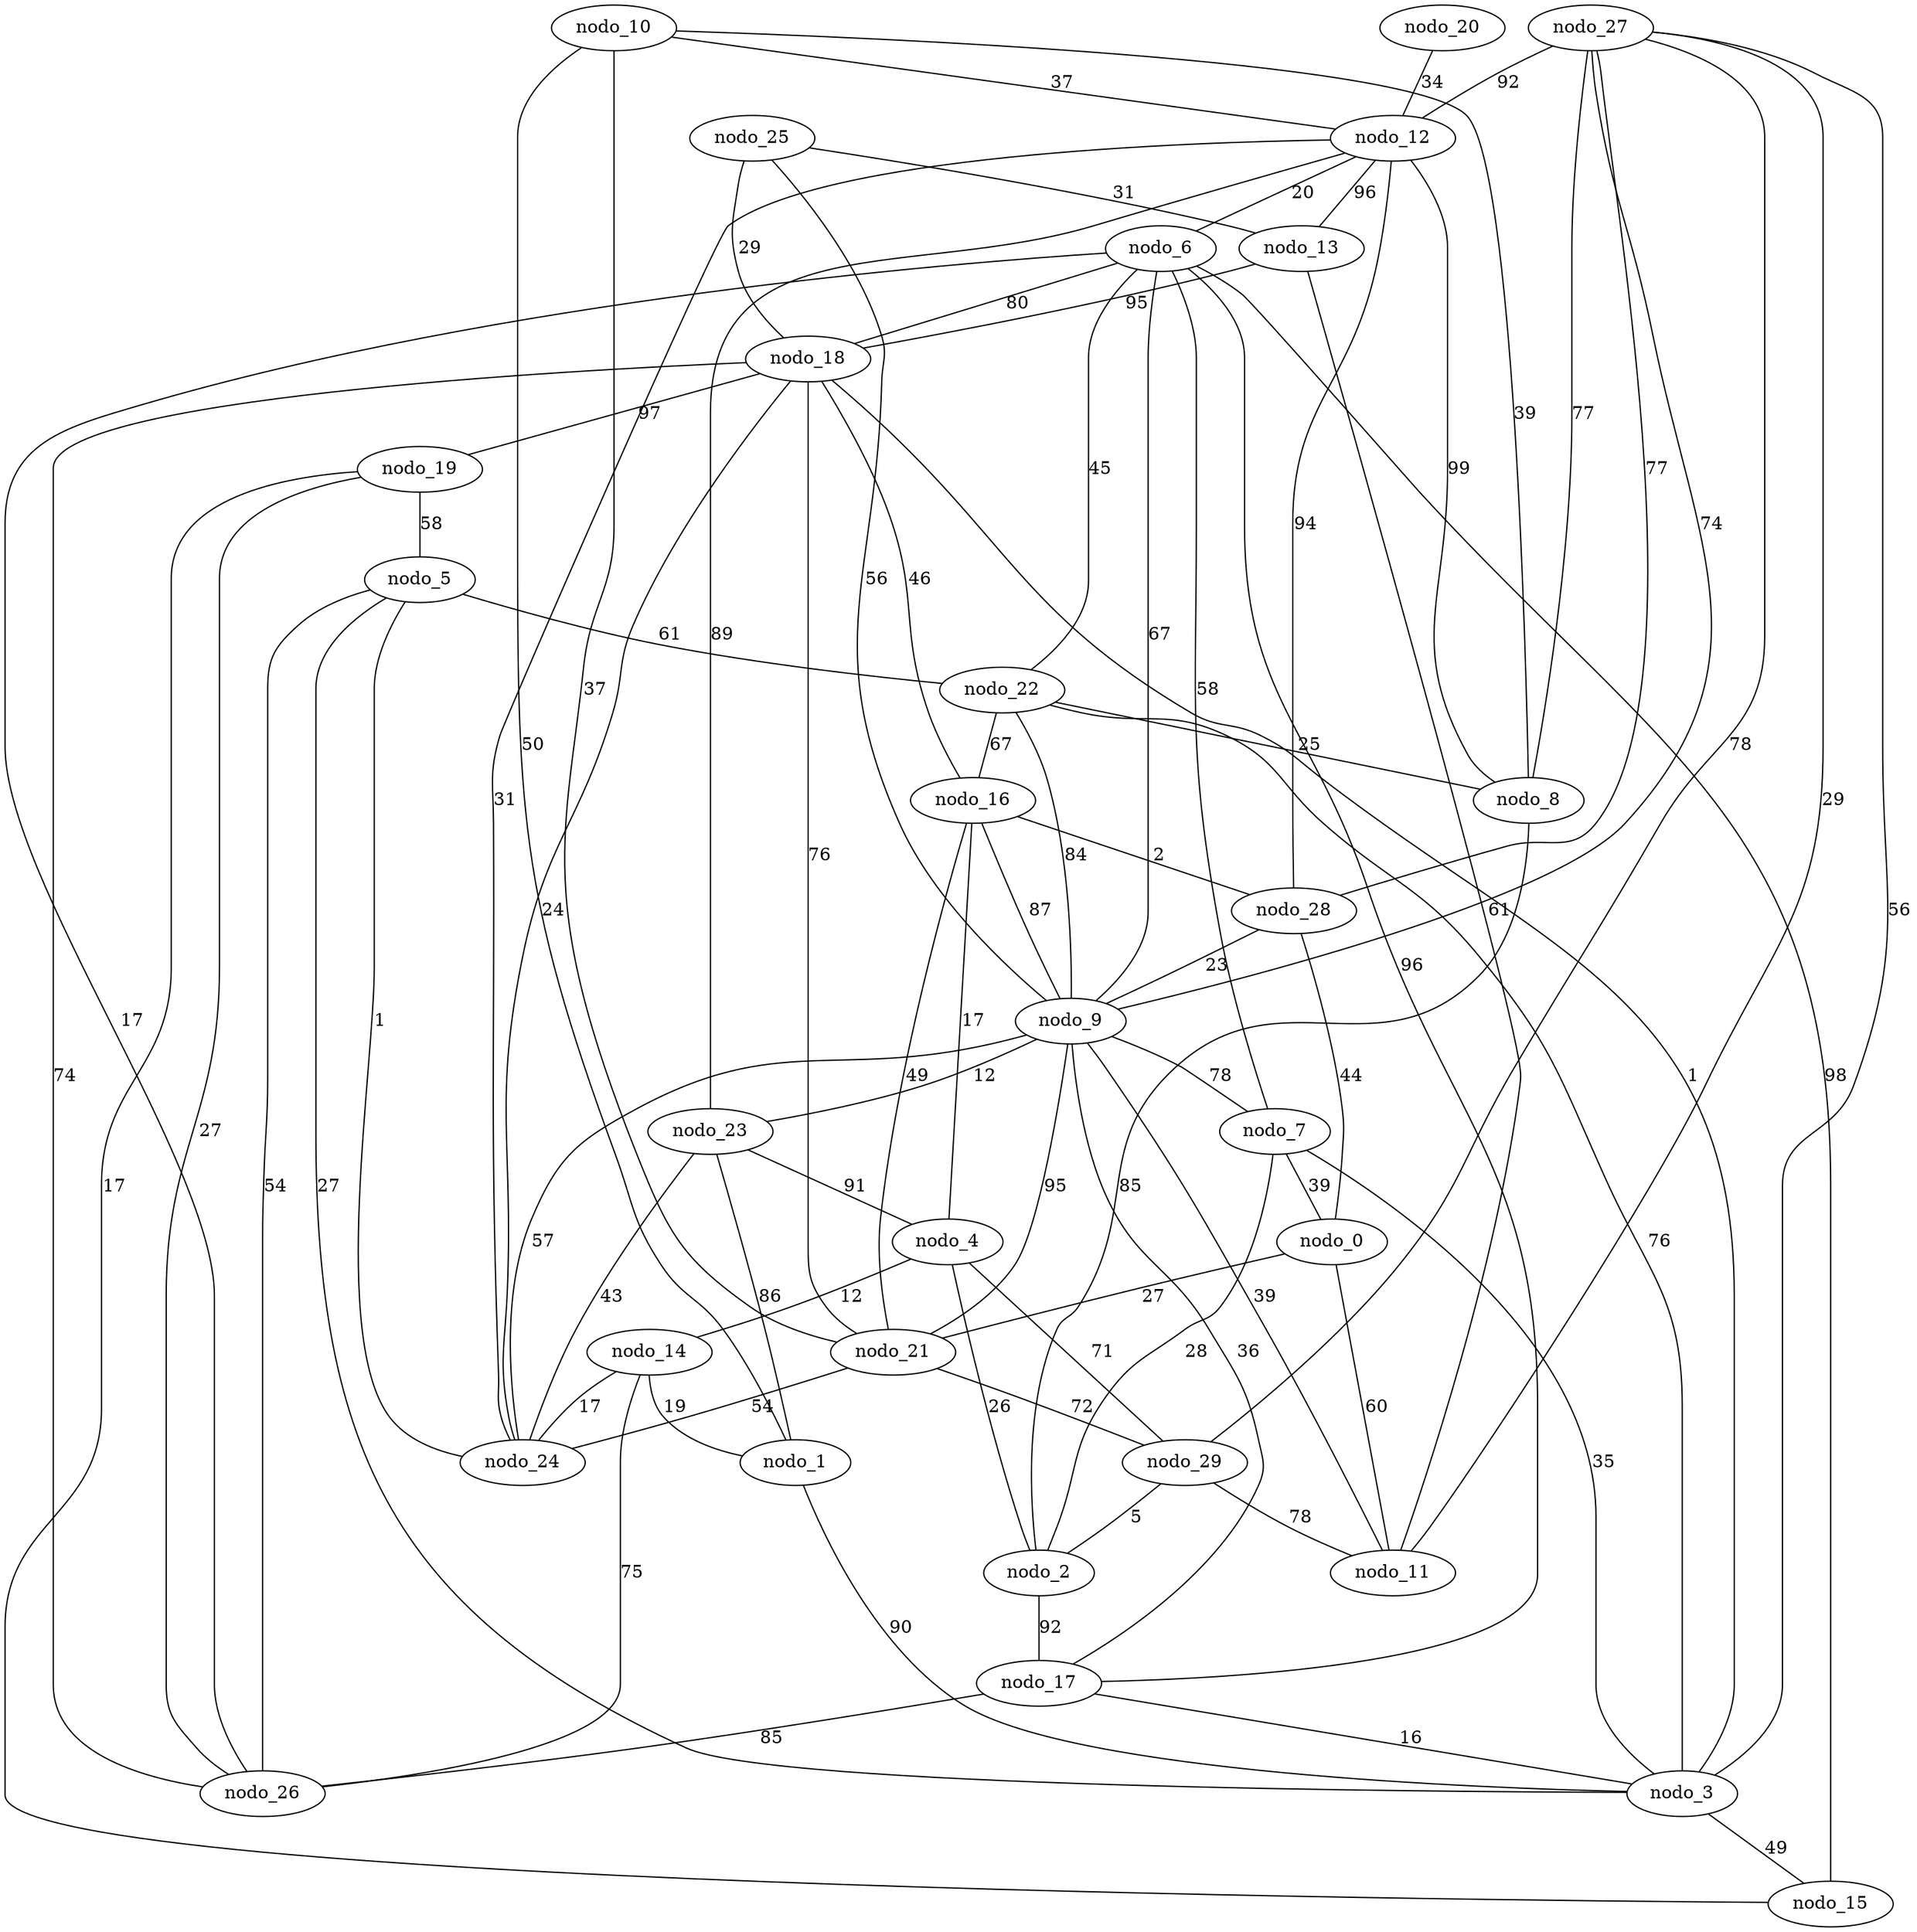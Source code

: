 graph gen_gilbert_30 {
  nodo_27 -- nodo_12 [label=92 weight=92];
  nodo_27 -- nodo_11 [label=29 weight=29];
  nodo_14 -- nodo_1 [label=19 weight=19];
  nodo_10 -- nodo_1 [label=50 weight=50];
  nodo_10 -- nodo_12 [label=37 weight=37];
  nodo_4 -- nodo_16 [label=17 weight=17];
  nodo_18 -- nodo_19 [label=97 weight=97];
  nodo_10 -- nodo_8 [label=39 weight=39];
  nodo_12 -- nodo_6 [label=20 weight=20];
  nodo_9 -- nodo_27 [label=74 weight=74];
  nodo_8 -- nodo_12 [label=99 weight=99];
  nodo_5 -- nodo_22 [label=61 weight=61];
  nodo_9 -- nodo_24 [label=57 weight=57];
  nodo_14 -- nodo_24 [label=17 weight=17];
  nodo_20 -- nodo_12 [label=34 weight=34];
  nodo_10 -- nodo_21 [label=37 weight=37];
  nodo_13 -- nodo_11 [label=61 weight=61];
  nodo_4 -- nodo_14 [label=12 weight=12];
  nodo_28 -- nodo_9 [label=23 weight=23];
  nodo_21 -- nodo_24 [label=54 weight=54];
  nodo_9 -- nodo_23 [label=12 weight=12];
  nodo_24 -- nodo_18 [label=24 weight=24];
  nodo_21 -- nodo_29 [label=72 weight=72];
  nodo_23 -- nodo_4 [label=91 weight=91];
  nodo_0 -- nodo_28 [label=44 weight=44];
  nodo_23 -- nodo_1 [label=86 weight=86];
  nodo_1 -- nodo_3 [label=90 weight=90];
  nodo_3 -- nodo_15 [label=49 weight=49];
  nodo_7 -- nodo_0 [label=39 weight=39];
  nodo_3 -- nodo_5 [label=27 weight=27];
  nodo_7 -- nodo_2 [label=28 weight=28];
  nodo_25 -- nodo_9 [label=56 weight=56];
  nodo_3 -- nodo_18 [label=1 weight=1];
  nodo_4 -- nodo_29 [label=71 weight=71];
  nodo_7 -- nodo_3 [label=35 weight=35];
  nodo_14 -- nodo_26 [label=75 weight=75];
  nodo_29 -- nodo_2 [label=5 weight=5];
  nodo_21 -- nodo_9 [label=95 weight=95];
  nodo_27 -- nodo_3 [label=56 weight=56];
  nodo_13 -- nodo_18 [label=95 weight=95];
  nodo_9 -- nodo_7 [label=78 weight=78];
  nodo_17 -- nodo_26 [label=85 weight=85];
  nodo_8 -- nodo_27 [label=77 weight=77];
  nodo_0 -- nodo_21 [label=27 weight=27];
  nodo_29 -- nodo_11 [label=78 weight=78];
  nodo_25 -- nodo_13 [label=31 weight=31];
  nodo_11 -- nodo_0 [label=60 weight=60];
  nodo_6 -- nodo_18 [label=80 weight=80];
  nodo_19 -- nodo_5 [label=58 weight=58];
  nodo_12 -- nodo_13 [label=96 weight=96];
  nodo_2 -- nodo_17 [label=92 weight=92];
  nodo_16 -- nodo_18 [label=46 weight=46];
  nodo_17 -- nodo_3 [label=16 weight=16];
  nodo_6 -- nodo_15 [label=98 weight=98];
  nodo_12 -- nodo_23 [label=89 weight=89];
  nodo_16 -- nodo_21 [label=49 weight=49];
  nodo_6 -- nodo_17 [label=96 weight=96];
  nodo_19 -- nodo_15 [label=17 weight=17];
  nodo_26 -- nodo_18 [label=74 weight=74];
  nodo_23 -- nodo_24 [label=43 weight=43];
  nodo_27 -- nodo_28 [label=77 weight=77];
  nodo_22 -- nodo_16 [label=67 weight=67];
  nodo_22 -- nodo_6 [label=45 weight=45];
  nodo_28 -- nodo_12 [label=94 weight=94];
  nodo_22 -- nodo_3 [label=76 weight=76];
  nodo_29 -- nodo_27 [label=78 weight=78];
  nodo_4 -- nodo_2 [label=26 weight=26];
  nodo_24 -- nodo_12 [label=31 weight=31];
  nodo_8 -- nodo_2 [label=85 weight=85];
  nodo_16 -- nodo_28 [label=2 weight=2];
  nodo_22 -- nodo_9 [label=84 weight=84];
  nodo_26 -- nodo_5 [label=54 weight=54];
  nodo_6 -- nodo_7 [label=58 weight=58];
  nodo_22 -- nodo_8 [label=25 weight=25];
  nodo_24 -- nodo_5 [label=1 weight=1];
  nodo_6 -- nodo_9 [label=67 weight=67];
  nodo_9 -- nodo_16 [label=87 weight=87];
  nodo_6 -- nodo_26 [label=17 weight=17];
  nodo_19 -- nodo_26 [label=27 weight=27];
  nodo_17 -- nodo_9 [label=36 weight=36];
  nodo_25 -- nodo_18 [label=29 weight=29];
  nodo_9 -- nodo_11 [label=39 weight=39];
  nodo_21 -- nodo_18 [label=76 weight=76];
}